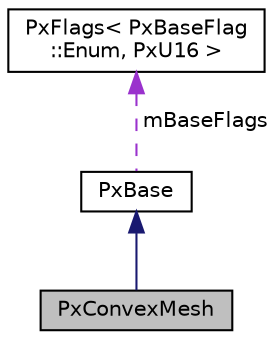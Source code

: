 digraph "PxConvexMesh"
{
  edge [fontname="Helvetica",fontsize="10",labelfontname="Helvetica",labelfontsize="10"];
  node [fontname="Helvetica",fontsize="10",shape=record];
  Node2 [label="PxConvexMesh",height=0.2,width=0.4,color="black", fillcolor="grey75", style="filled", fontcolor="black"];
  Node3 -> Node2 [dir="back",color="midnightblue",fontsize="10",style="solid",fontname="Helvetica"];
  Node3 [label="PxBase",height=0.2,width=0.4,color="black", fillcolor="white", style="filled",URL="$classPxBase.html",tooltip="Base class for objects that can be members of a PxCollection. "];
  Node4 -> Node3 [dir="back",color="darkorchid3",fontsize="10",style="dashed",label=" mBaseFlags" ,fontname="Helvetica"];
  Node4 [label="PxFlags\< PxBaseFlag\l::Enum, PxU16 \>",height=0.2,width=0.4,color="black", fillcolor="white", style="filled",URL="$classPxFlags.html"];
}
